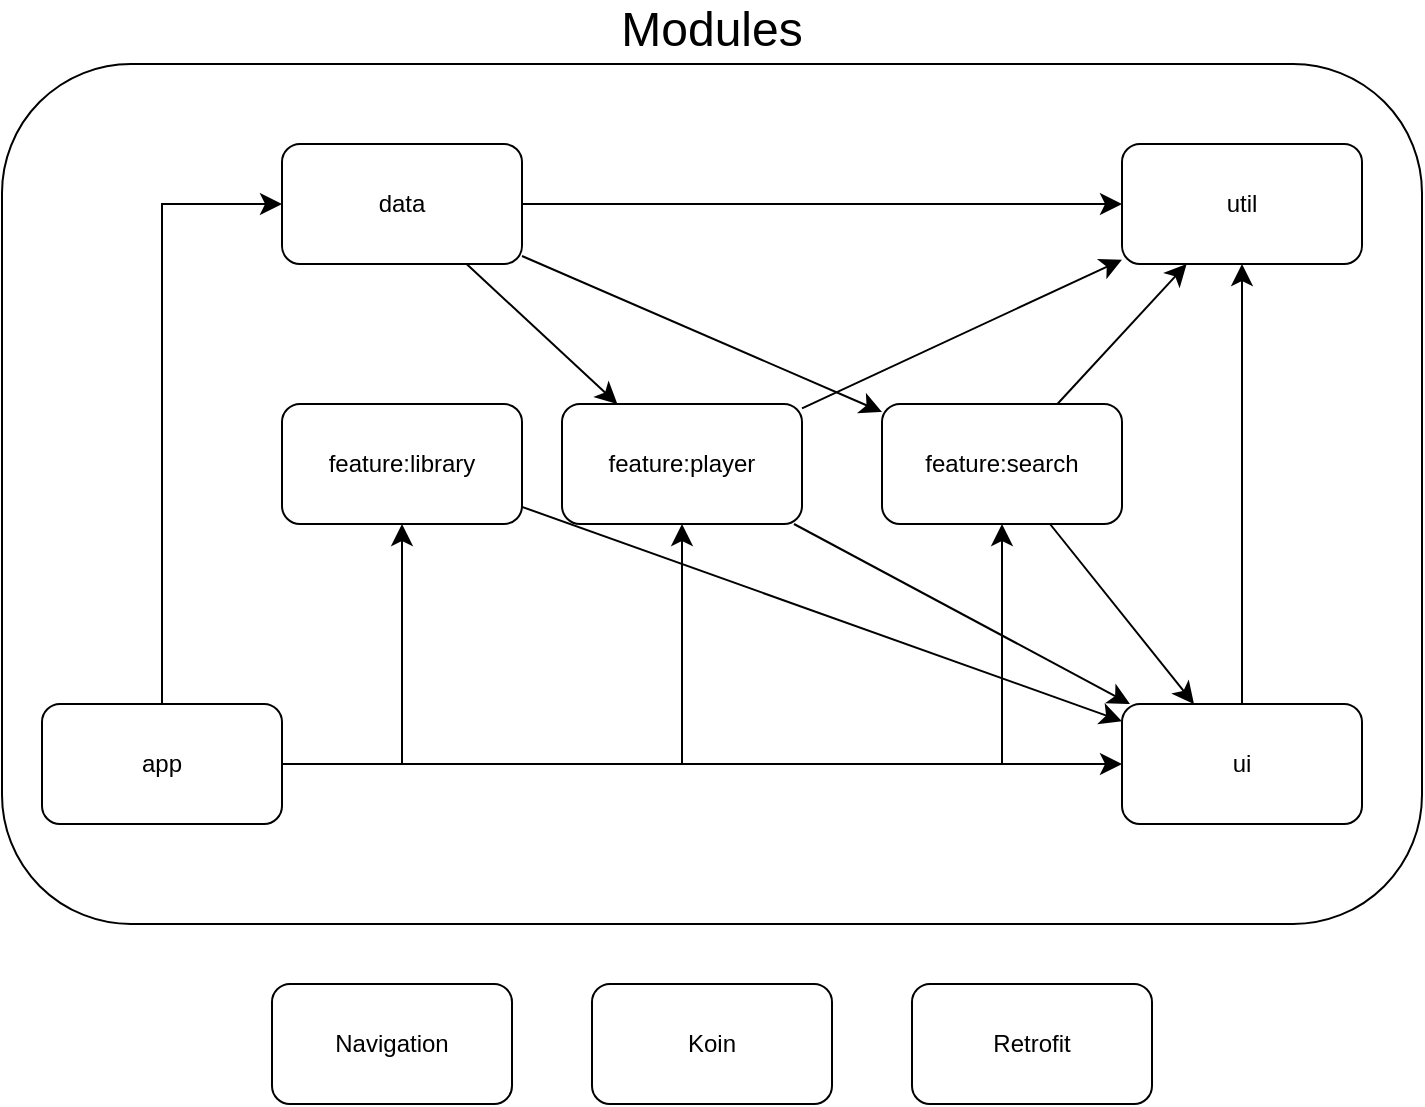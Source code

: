 <mxfile version="24.4.4" type="github">
  <diagram name="Страница — 1" id="SKOE9lxcBVE--XX4vaFt">
    <mxGraphModel dx="1460" dy="1086" grid="1" gridSize="10" guides="1" tooltips="1" connect="1" arrows="1" fold="1" page="0" pageScale="1" pageWidth="827" pageHeight="1169" math="0" shadow="0">
      <root>
        <mxCell id="0" />
        <mxCell id="1" parent="0" />
        <mxCell id="YegY3rVq-Lum2rQXtt8X-22" value="Modules" style="rounded=1;whiteSpace=wrap;html=1;labelPosition=center;verticalLabelPosition=top;align=center;verticalAlign=bottom;fontSize=24;" vertex="1" parent="1">
          <mxGeometry x="-60" y="-240" width="710" height="430" as="geometry" />
        </mxCell>
        <mxCell id="YegY3rVq-Lum2rQXtt8X-13" style="edgeStyle=none;curved=1;rounded=0;orthogonalLoop=1;jettySize=auto;html=1;fontSize=12;startSize=8;endSize=8;" edge="1" parent="1" source="YegY3rVq-Lum2rQXtt8X-1" target="YegY3rVq-Lum2rQXtt8X-12">
          <mxGeometry relative="1" as="geometry" />
        </mxCell>
        <mxCell id="YegY3rVq-Lum2rQXtt8X-14" style="rounded=0;orthogonalLoop=1;jettySize=auto;html=1;fontSize=12;startSize=8;endSize=8;" edge="1" parent="1" source="YegY3rVq-Lum2rQXtt8X-1" target="YegY3rVq-Lum2rQXtt8X-4">
          <mxGeometry relative="1" as="geometry" />
        </mxCell>
        <mxCell id="YegY3rVq-Lum2rQXtt8X-15" style="rounded=0;orthogonalLoop=1;jettySize=auto;html=1;fontSize=12;startSize=8;endSize=8;" edge="1" parent="1" source="YegY3rVq-Lum2rQXtt8X-1" target="YegY3rVq-Lum2rQXtt8X-5">
          <mxGeometry relative="1" as="geometry" />
        </mxCell>
        <mxCell id="YegY3rVq-Lum2rQXtt8X-1" value="data" style="rounded=1;whiteSpace=wrap;html=1;" vertex="1" parent="1">
          <mxGeometry x="80" y="-200" width="120" height="60" as="geometry" />
        </mxCell>
        <mxCell id="YegY3rVq-Lum2rQXtt8X-7" style="edgeStyle=orthogonalEdgeStyle;rounded=0;orthogonalLoop=1;jettySize=auto;html=1;fontSize=12;startSize=8;endSize=8;" edge="1" parent="1" source="YegY3rVq-Lum2rQXtt8X-2" target="YegY3rVq-Lum2rQXtt8X-1">
          <mxGeometry relative="1" as="geometry">
            <Array as="points">
              <mxPoint x="20" y="-170" />
            </Array>
          </mxGeometry>
        </mxCell>
        <mxCell id="YegY3rVq-Lum2rQXtt8X-8" style="edgeStyle=orthogonalEdgeStyle;rounded=0;orthogonalLoop=1;jettySize=auto;html=1;fontSize=12;startSize=8;endSize=8;" edge="1" parent="1" source="YegY3rVq-Lum2rQXtt8X-2" target="YegY3rVq-Lum2rQXtt8X-4">
          <mxGeometry relative="1" as="geometry" />
        </mxCell>
        <mxCell id="YegY3rVq-Lum2rQXtt8X-9" style="edgeStyle=orthogonalEdgeStyle;rounded=0;orthogonalLoop=1;jettySize=auto;html=1;fontSize=12;startSize=8;endSize=8;" edge="1" parent="1" source="YegY3rVq-Lum2rQXtt8X-2" target="YegY3rVq-Lum2rQXtt8X-5">
          <mxGeometry relative="1" as="geometry" />
        </mxCell>
        <mxCell id="YegY3rVq-Lum2rQXtt8X-10" style="edgeStyle=orthogonalEdgeStyle;rounded=0;orthogonalLoop=1;jettySize=auto;html=1;fontSize=12;startSize=8;endSize=8;" edge="1" parent="1" source="YegY3rVq-Lum2rQXtt8X-2" target="YegY3rVq-Lum2rQXtt8X-6">
          <mxGeometry relative="1" as="geometry">
            <Array as="points">
              <mxPoint x="140" y="110" />
            </Array>
          </mxGeometry>
        </mxCell>
        <mxCell id="YegY3rVq-Lum2rQXtt8X-11" style="edgeStyle=none;curved=1;rounded=0;orthogonalLoop=1;jettySize=auto;html=1;fontSize=12;startSize=8;endSize=8;" edge="1" parent="1" source="YegY3rVq-Lum2rQXtt8X-2" target="YegY3rVq-Lum2rQXtt8X-3">
          <mxGeometry relative="1" as="geometry" />
        </mxCell>
        <mxCell id="YegY3rVq-Lum2rQXtt8X-2" value="app" style="rounded=1;whiteSpace=wrap;html=1;" vertex="1" parent="1">
          <mxGeometry x="-40" y="80" width="120" height="60" as="geometry" />
        </mxCell>
        <mxCell id="YegY3rVq-Lum2rQXtt8X-21" style="edgeStyle=none;curved=1;rounded=0;orthogonalLoop=1;jettySize=auto;html=1;fontSize=12;startSize=8;endSize=8;" edge="1" parent="1" source="YegY3rVq-Lum2rQXtt8X-3" target="YegY3rVq-Lum2rQXtt8X-12">
          <mxGeometry relative="1" as="geometry" />
        </mxCell>
        <mxCell id="YegY3rVq-Lum2rQXtt8X-3" value="ui" style="rounded=1;whiteSpace=wrap;html=1;" vertex="1" parent="1">
          <mxGeometry x="500" y="80" width="120" height="60" as="geometry" />
        </mxCell>
        <mxCell id="YegY3rVq-Lum2rQXtt8X-17" style="edgeStyle=none;curved=1;rounded=0;orthogonalLoop=1;jettySize=auto;html=1;fontSize=12;startSize=8;endSize=8;" edge="1" parent="1" source="YegY3rVq-Lum2rQXtt8X-4" target="YegY3rVq-Lum2rQXtt8X-12">
          <mxGeometry relative="1" as="geometry" />
        </mxCell>
        <mxCell id="YegY3rVq-Lum2rQXtt8X-18" style="rounded=0;orthogonalLoop=1;jettySize=auto;html=1;fontSize=12;startSize=8;endSize=8;" edge="1" parent="1" source="YegY3rVq-Lum2rQXtt8X-4" target="YegY3rVq-Lum2rQXtt8X-3">
          <mxGeometry relative="1" as="geometry" />
        </mxCell>
        <mxCell id="YegY3rVq-Lum2rQXtt8X-4" value="feature:player" style="rounded=1;whiteSpace=wrap;html=1;" vertex="1" parent="1">
          <mxGeometry x="220" y="-70" width="120" height="60" as="geometry" />
        </mxCell>
        <mxCell id="YegY3rVq-Lum2rQXtt8X-19" style="edgeStyle=none;curved=1;rounded=0;orthogonalLoop=1;jettySize=auto;html=1;fontSize=12;startSize=8;endSize=8;" edge="1" parent="1" source="YegY3rVq-Lum2rQXtt8X-5" target="YegY3rVq-Lum2rQXtt8X-12">
          <mxGeometry relative="1" as="geometry" />
        </mxCell>
        <mxCell id="YegY3rVq-Lum2rQXtt8X-20" style="edgeStyle=none;curved=1;rounded=0;orthogonalLoop=1;jettySize=auto;html=1;fontSize=12;startSize=8;endSize=8;" edge="1" parent="1" source="YegY3rVq-Lum2rQXtt8X-5" target="YegY3rVq-Lum2rQXtt8X-3">
          <mxGeometry relative="1" as="geometry" />
        </mxCell>
        <mxCell id="YegY3rVq-Lum2rQXtt8X-5" value="feature:search" style="rounded=1;whiteSpace=wrap;html=1;" vertex="1" parent="1">
          <mxGeometry x="380" y="-70" width="120" height="60" as="geometry" />
        </mxCell>
        <mxCell id="YegY3rVq-Lum2rQXtt8X-16" value="" style="edgeStyle=none;curved=1;rounded=0;orthogonalLoop=1;jettySize=auto;html=1;fontSize=12;startSize=8;endSize=8;" edge="1" parent="1" source="YegY3rVq-Lum2rQXtt8X-6" target="YegY3rVq-Lum2rQXtt8X-3">
          <mxGeometry relative="1" as="geometry" />
        </mxCell>
        <mxCell id="YegY3rVq-Lum2rQXtt8X-6" value="feature:library" style="rounded=1;whiteSpace=wrap;html=1;" vertex="1" parent="1">
          <mxGeometry x="80" y="-70" width="120" height="60" as="geometry" />
        </mxCell>
        <mxCell id="YegY3rVq-Lum2rQXtt8X-12" value="util" style="rounded=1;whiteSpace=wrap;html=1;" vertex="1" parent="1">
          <mxGeometry x="500" y="-200" width="120" height="60" as="geometry" />
        </mxCell>
        <mxCell id="YegY3rVq-Lum2rQXtt8X-25" value="Koin" style="rounded=1;whiteSpace=wrap;html=1;" vertex="1" parent="1">
          <mxGeometry x="235" y="220" width="120" height="60" as="geometry" />
        </mxCell>
        <mxCell id="YegY3rVq-Lum2rQXtt8X-26" value="Retrofit" style="rounded=1;whiteSpace=wrap;html=1;" vertex="1" parent="1">
          <mxGeometry x="395" y="220" width="120" height="60" as="geometry" />
        </mxCell>
        <mxCell id="YegY3rVq-Lum2rQXtt8X-27" value="Navigation" style="rounded=1;whiteSpace=wrap;html=1;" vertex="1" parent="1">
          <mxGeometry x="75" y="220" width="120" height="60" as="geometry" />
        </mxCell>
      </root>
    </mxGraphModel>
  </diagram>
</mxfile>
